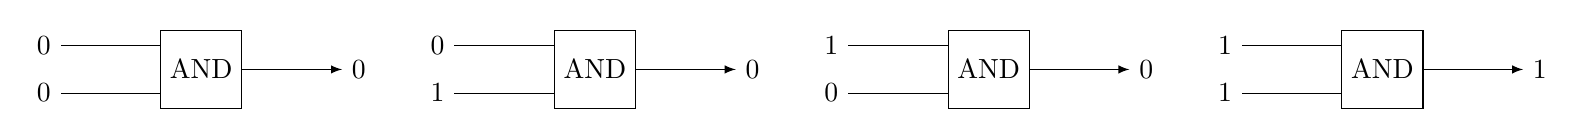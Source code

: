 \begin{tikzpicture}

\begin{scope}
  \node[draw,minimum height=1cm, align=center] (P) at (0,0){AND};
 \node (A) at (-2,0.3) {0};
 \node (B) at (-2,-0.3) {0};
 \node (out) at (2,0) {0};

  \draw($(P.west)+(0,0.3)$) -- (A);
  \draw($(P.west)+(0,-0.3)$) -- (B);
  \draw[->,>=latex](P.east) -- (out);
\end{scope}

\begin{scope}[xshift=5cm]
  \node[draw,minimum height=1cm, align=center] (P) at (0,0){AND};
 \node (A) at (-2,0.3) {0};
 \node (B) at (-2,-0.3) {1};
 \node (out) at (2,0) {0};

  \draw($(P.west)+(0,0.3)$) -- (A);
  \draw($(P.west)+(0,-0.3)$) -- (B);
  \draw[->,>=latex](P.east) -- (out);
\end{scope}

\begin{scope}[xshift=10cm]
  \node[draw,minimum height=1cm, align=center] (P) at (0,0){AND};
 \node (A) at (-2,0.3) {1};
 \node (B) at (-2,-0.3) {0};
 \node (out) at (2,0) {0};

  \draw($(P.west)+(0,0.3)$) -- (A);
  \draw($(P.west)+(0,-0.3)$) -- (B);
  \draw[->,>=latex](P.east) -- (out);
\end{scope}

\begin{scope}[xshift=15cm]
  \node[draw,minimum height=1cm, align=center] (P) at (0,0){AND};
 \node (A) at (-2,0.3) {1};
 \node (B) at (-2,-0.3) {1};
 \node (out) at (2,0) {1};

  \draw($(P.west)+(0,0.3)$) -- (A);
  \draw($(P.west)+(0,-0.3)$) -- (B);
  \draw[->,>=latex](P.east) -- (out);
\end{scope}
\end{tikzpicture}
